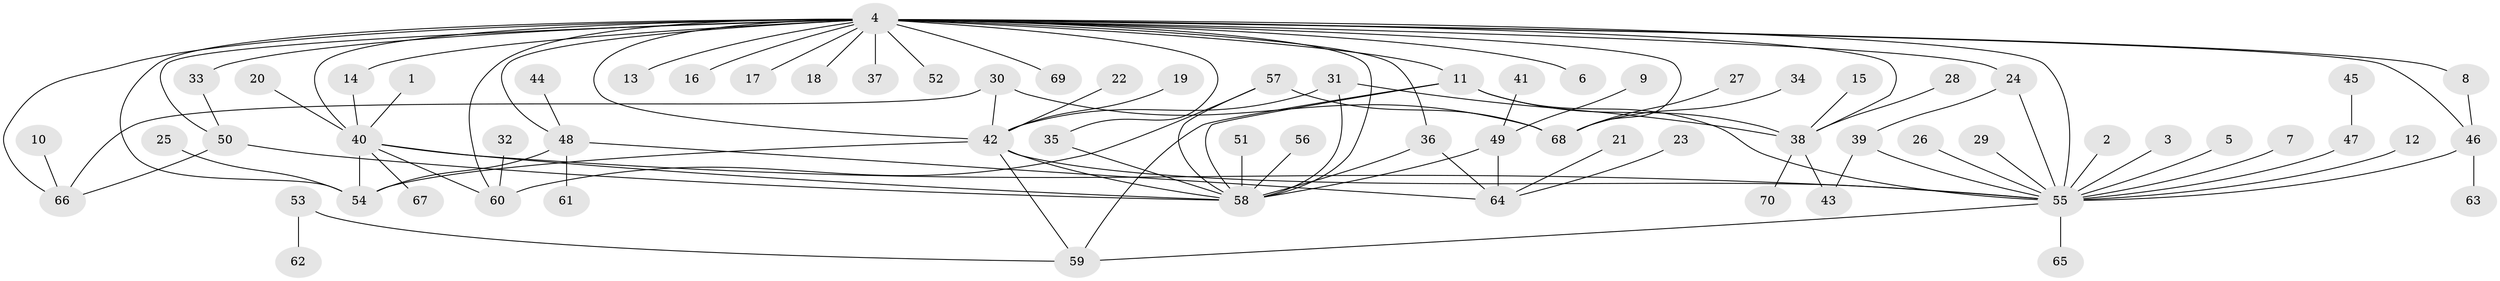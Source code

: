 // original degree distribution, {26: 0.007194244604316547, 11: 0.014388489208633094, 10: 0.007194244604316547, 5: 0.07913669064748201, 3: 0.07194244604316546, 15: 0.007194244604316547, 1: 0.5323741007194245, 2: 0.16546762589928057, 7: 0.02158273381294964, 4: 0.06474820143884892, 9: 0.007194244604316547, 6: 0.02158273381294964}
// Generated by graph-tools (version 1.1) at 2025/25/03/09/25 03:25:58]
// undirected, 70 vertices, 101 edges
graph export_dot {
graph [start="1"]
  node [color=gray90,style=filled];
  1;
  2;
  3;
  4;
  5;
  6;
  7;
  8;
  9;
  10;
  11;
  12;
  13;
  14;
  15;
  16;
  17;
  18;
  19;
  20;
  21;
  22;
  23;
  24;
  25;
  26;
  27;
  28;
  29;
  30;
  31;
  32;
  33;
  34;
  35;
  36;
  37;
  38;
  39;
  40;
  41;
  42;
  43;
  44;
  45;
  46;
  47;
  48;
  49;
  50;
  51;
  52;
  53;
  54;
  55;
  56;
  57;
  58;
  59;
  60;
  61;
  62;
  63;
  64;
  65;
  66;
  67;
  68;
  69;
  70;
  1 -- 40 [weight=1.0];
  2 -- 55 [weight=1.0];
  3 -- 55 [weight=1.0];
  4 -- 6 [weight=1.0];
  4 -- 8 [weight=1.0];
  4 -- 11 [weight=1.0];
  4 -- 13 [weight=1.0];
  4 -- 14 [weight=1.0];
  4 -- 16 [weight=1.0];
  4 -- 17 [weight=1.0];
  4 -- 18 [weight=1.0];
  4 -- 24 [weight=1.0];
  4 -- 33 [weight=1.0];
  4 -- 35 [weight=1.0];
  4 -- 36 [weight=1.0];
  4 -- 37 [weight=1.0];
  4 -- 38 [weight=1.0];
  4 -- 40 [weight=3.0];
  4 -- 42 [weight=2.0];
  4 -- 46 [weight=1.0];
  4 -- 48 [weight=1.0];
  4 -- 50 [weight=1.0];
  4 -- 52 [weight=1.0];
  4 -- 54 [weight=1.0];
  4 -- 55 [weight=3.0];
  4 -- 58 [weight=2.0];
  4 -- 60 [weight=1.0];
  4 -- 66 [weight=1.0];
  4 -- 68 [weight=1.0];
  4 -- 69 [weight=1.0];
  5 -- 55 [weight=1.0];
  7 -- 55 [weight=1.0];
  8 -- 46 [weight=1.0];
  9 -- 49 [weight=1.0];
  10 -- 66 [weight=1.0];
  11 -- 38 [weight=1.0];
  11 -- 55 [weight=1.0];
  11 -- 58 [weight=1.0];
  11 -- 59 [weight=1.0];
  12 -- 55 [weight=1.0];
  14 -- 40 [weight=1.0];
  15 -- 38 [weight=1.0];
  19 -- 42 [weight=1.0];
  20 -- 40 [weight=1.0];
  21 -- 64 [weight=1.0];
  22 -- 42 [weight=1.0];
  23 -- 64 [weight=1.0];
  24 -- 39 [weight=1.0];
  24 -- 55 [weight=1.0];
  25 -- 54 [weight=1.0];
  26 -- 55 [weight=1.0];
  27 -- 68 [weight=1.0];
  28 -- 38 [weight=1.0];
  29 -- 55 [weight=1.0];
  30 -- 42 [weight=1.0];
  30 -- 66 [weight=1.0];
  30 -- 68 [weight=1.0];
  31 -- 38 [weight=1.0];
  31 -- 42 [weight=1.0];
  31 -- 58 [weight=1.0];
  32 -- 60 [weight=1.0];
  33 -- 50 [weight=1.0];
  34 -- 68 [weight=1.0];
  35 -- 58 [weight=1.0];
  36 -- 58 [weight=1.0];
  36 -- 64 [weight=1.0];
  38 -- 43 [weight=2.0];
  38 -- 70 [weight=1.0];
  39 -- 43 [weight=1.0];
  39 -- 55 [weight=1.0];
  40 -- 54 [weight=1.0];
  40 -- 55 [weight=1.0];
  40 -- 58 [weight=1.0];
  40 -- 60 [weight=1.0];
  40 -- 67 [weight=1.0];
  41 -- 49 [weight=1.0];
  42 -- 54 [weight=1.0];
  42 -- 55 [weight=1.0];
  42 -- 58 [weight=1.0];
  42 -- 59 [weight=1.0];
  44 -- 48 [weight=1.0];
  45 -- 47 [weight=1.0];
  46 -- 55 [weight=1.0];
  46 -- 63 [weight=1.0];
  47 -- 55 [weight=2.0];
  48 -- 54 [weight=1.0];
  48 -- 61 [weight=1.0];
  48 -- 64 [weight=1.0];
  49 -- 58 [weight=1.0];
  49 -- 64 [weight=1.0];
  50 -- 58 [weight=1.0];
  50 -- 66 [weight=1.0];
  51 -- 58 [weight=1.0];
  53 -- 59 [weight=1.0];
  53 -- 62 [weight=1.0];
  55 -- 59 [weight=1.0];
  55 -- 65 [weight=1.0];
  56 -- 58 [weight=1.0];
  57 -- 58 [weight=1.0];
  57 -- 60 [weight=1.0];
  57 -- 68 [weight=1.0];
}
